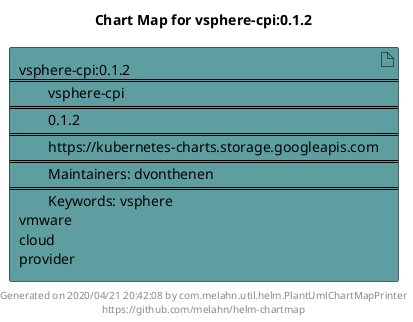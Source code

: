 @startuml
skinparam linetype ortho
skinparam backgroundColor white
skinparam usecaseBorderColor black
skinparam usecaseArrowColor LightSlateGray
skinparam artifactBorderColor black
skinparam artifactArrowColor LightSlateGray

title Chart Map for vsphere-cpi:0.1.2

'There is one referenced Helm Chart
artifact "vsphere-cpi:0.1.2\n====\n\tvsphere-cpi\n====\n\t0.1.2\n====\n\thttps://kubernetes-charts.storage.googleapis.com\n====\n\tMaintainers: dvonthenen\n====\n\tKeywords: vsphere\nvmware\ncloud\nprovider" as vsphere_cpi_0_1_2 #CadetBlue

'There are 0 referenced Docker Images

'Chart Dependencies

center footer Generated on 2020/04/21 20:42:08 by com.melahn.util.helm.PlantUmlChartMapPrinter\nhttps://github.com/melahn/helm-chartmap
@enduml
